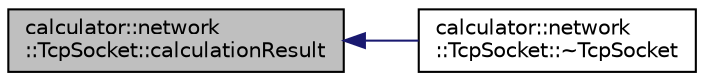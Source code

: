 digraph "calculator::network::TcpSocket::calculationResult"
{
  edge [fontname="Helvetica",fontsize="10",labelfontname="Helvetica",labelfontsize="10"];
  node [fontname="Helvetica",fontsize="10",shape=record];
  rankdir="LR";
  Node1 [label="calculator::network\l::TcpSocket::calculationResult",height=0.2,width=0.4,color="black", fillcolor="grey75", style="filled", fontcolor="black"];
  Node1 -> Node2 [dir="back",color="midnightblue",fontsize="10",style="solid",fontname="Helvetica"];
  Node2 [label="calculator::network\l::TcpSocket::~TcpSocket",height=0.2,width=0.4,color="black", fillcolor="white", style="filled",URL="$classcalculator_1_1network_1_1_tcp_socket.html#a8646d39c382042a70225c1063edcc010"];
}
